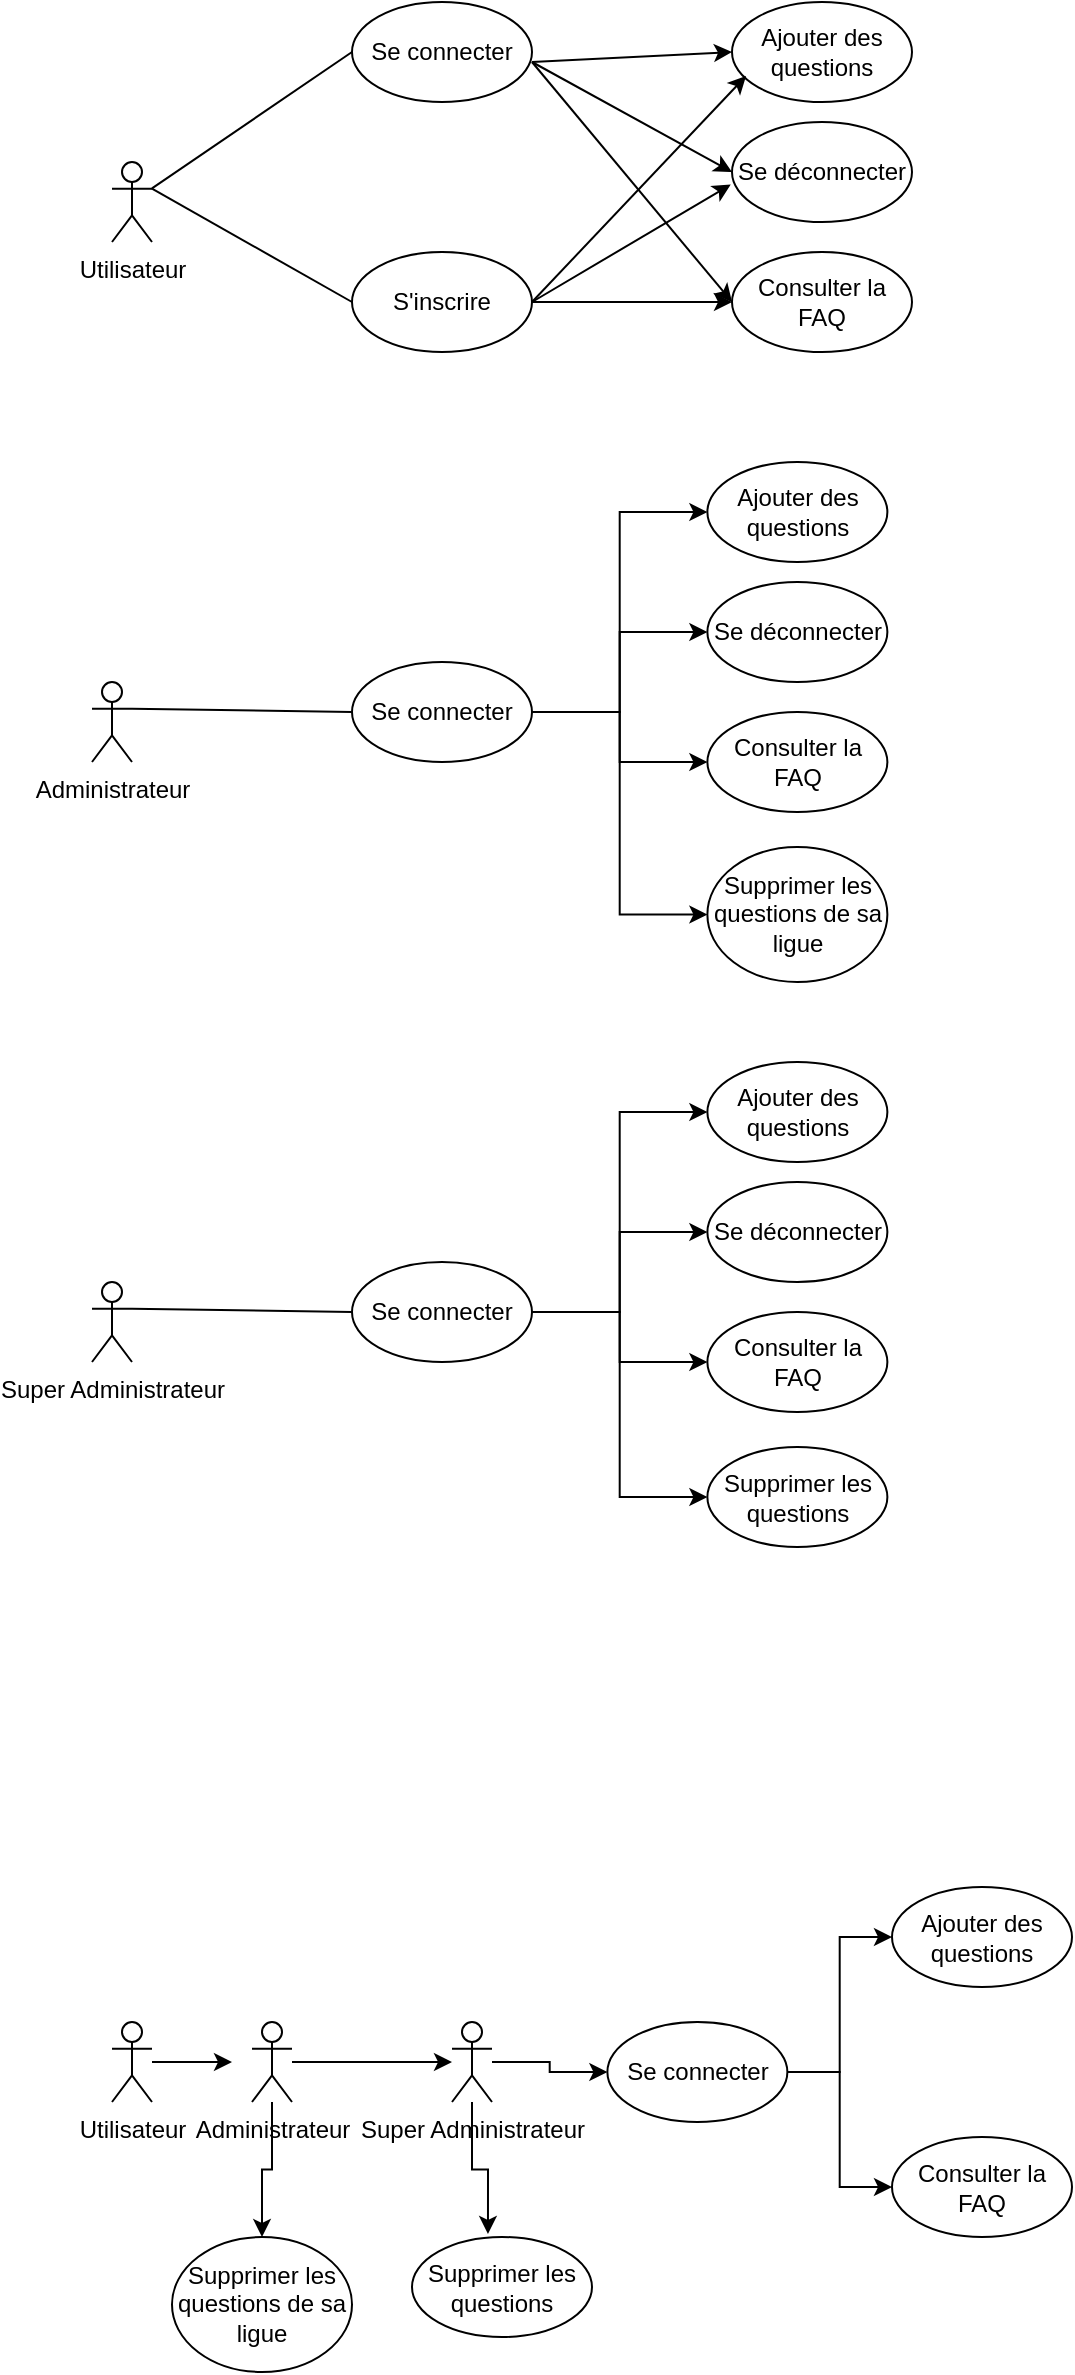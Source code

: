 <mxfile version="26.0.6">
  <diagram name="Page-1" id="Of2SfXi_-sZ_Qt9s-IUx">
    <mxGraphModel grid="1" page="1" gridSize="10" guides="1" tooltips="1" connect="1" arrows="1" fold="1" pageScale="1" pageWidth="827" pageHeight="1169" math="0" shadow="0">
      <root>
        <mxCell id="0" />
        <mxCell id="1" parent="0" />
        <mxCell id="SxbrXiQvdnvhCHwGPgeN-1" value="&lt;div&gt;Utilisateur&lt;/div&gt;" style="shape=umlActor;verticalLabelPosition=bottom;verticalAlign=top;html=1;outlineConnect=0;" vertex="1" parent="1">
          <mxGeometry x="50" y="640" width="20" height="40" as="geometry" />
        </mxCell>
        <mxCell id="SxbrXiQvdnvhCHwGPgeN-2" value="Se connecter" style="ellipse;whiteSpace=wrap;html=1;" vertex="1" parent="1">
          <mxGeometry x="170" y="560" width="90" height="50" as="geometry" />
        </mxCell>
        <mxCell id="SxbrXiQvdnvhCHwGPgeN-3" value="S&#39;inscrire" style="ellipse;whiteSpace=wrap;html=1;" vertex="1" parent="1">
          <mxGeometry x="170" y="685" width="90" height="50" as="geometry" />
        </mxCell>
        <mxCell id="iRRWC13ow-XvVhznx7Th-46" value="Consulter la FAQ" style="ellipse;whiteSpace=wrap;html=1;" vertex="1" parent="1">
          <mxGeometry x="360" y="685" width="90" height="50" as="geometry" />
        </mxCell>
        <mxCell id="SxbrXiQvdnvhCHwGPgeN-6" value="" style="endArrow=none;html=1;rounded=0;entryX=0;entryY=0.5;entryDx=0;entryDy=0;" edge="1" parent="1" source="SxbrXiQvdnvhCHwGPgeN-1" target="SxbrXiQvdnvhCHwGPgeN-2">
          <mxGeometry width="50" height="50" relative="1" as="geometry">
            <mxPoint x="100" y="660" as="sourcePoint" />
            <mxPoint x="150" y="610" as="targetPoint" />
          </mxGeometry>
        </mxCell>
        <mxCell id="iRRWC13ow-XvVhznx7Th-47" value="Ajouter des questions" style="ellipse;whiteSpace=wrap;html=1;" vertex="1" parent="1">
          <mxGeometry x="360" y="560" width="90" height="50" as="geometry" />
        </mxCell>
        <mxCell id="SxbrXiQvdnvhCHwGPgeN-7" value="" style="endArrow=none;html=1;rounded=0;entryX=0;entryY=0.5;entryDx=0;entryDy=0;exitX=1;exitY=0.333;exitDx=0;exitDy=0;exitPerimeter=0;" edge="1" parent="1" source="SxbrXiQvdnvhCHwGPgeN-1" target="SxbrXiQvdnvhCHwGPgeN-3">
          <mxGeometry width="50" height="50" relative="1" as="geometry">
            <mxPoint x="80" y="665" as="sourcePoint" />
            <mxPoint x="180" y="620" as="targetPoint" />
          </mxGeometry>
        </mxCell>
        <mxCell id="SxbrXiQvdnvhCHwGPgeN-11" value="Administrateur" style="shape=umlActor;verticalLabelPosition=bottom;verticalAlign=top;html=1;outlineConnect=0;" vertex="1" parent="1">
          <mxGeometry x="40" y="900" width="20" height="40" as="geometry" />
        </mxCell>
        <mxCell id="SxbrXiQvdnvhCHwGPgeN-12" value="Se déconnecter" style="ellipse;whiteSpace=wrap;html=1;" vertex="1" parent="1">
          <mxGeometry x="360" y="620" width="90" height="50" as="geometry" />
        </mxCell>
        <mxCell id="SxbrXiQvdnvhCHwGPgeN-25" style="edgeStyle=orthogonalEdgeStyle;rounded=0;orthogonalLoop=1;jettySize=auto;html=1;entryX=0;entryY=0.5;entryDx=0;entryDy=0;" edge="1" parent="1" source="SxbrXiQvdnvhCHwGPgeN-17" target="SxbrXiQvdnvhCHwGPgeN-21">
          <mxGeometry relative="1" as="geometry" />
        </mxCell>
        <mxCell id="SxbrXiQvdnvhCHwGPgeN-26" style="edgeStyle=orthogonalEdgeStyle;rounded=0;orthogonalLoop=1;jettySize=auto;html=1;entryX=0;entryY=0.5;entryDx=0;entryDy=0;" edge="1" parent="1" source="SxbrXiQvdnvhCHwGPgeN-17" target="SxbrXiQvdnvhCHwGPgeN-20">
          <mxGeometry relative="1" as="geometry" />
        </mxCell>
        <mxCell id="SxbrXiQvdnvhCHwGPgeN-27" style="edgeStyle=orthogonalEdgeStyle;rounded=0;orthogonalLoop=1;jettySize=auto;html=1;entryX=0;entryY=0.5;entryDx=0;entryDy=0;" edge="1" parent="1" source="SxbrXiQvdnvhCHwGPgeN-17" target="SxbrXiQvdnvhCHwGPgeN-19">
          <mxGeometry relative="1" as="geometry" />
        </mxCell>
        <mxCell id="SxbrXiQvdnvhCHwGPgeN-28" style="edgeStyle=orthogonalEdgeStyle;rounded=0;orthogonalLoop=1;jettySize=auto;html=1;entryX=0;entryY=0.5;entryDx=0;entryDy=0;" edge="1" parent="1" source="SxbrXiQvdnvhCHwGPgeN-17" target="SxbrXiQvdnvhCHwGPgeN-22">
          <mxGeometry relative="1" as="geometry" />
        </mxCell>
        <mxCell id="SxbrXiQvdnvhCHwGPgeN-18" value="" style="endArrow=none;html=1;rounded=0;entryX=0;entryY=0.5;entryDx=0;entryDy=0;exitX=1;exitY=0.333;exitDx=0;exitDy=0;exitPerimeter=0;" edge="1" parent="1" source="SxbrXiQvdnvhCHwGPgeN-11" target="SxbrXiQvdnvhCHwGPgeN-17">
          <mxGeometry width="50" height="50" relative="1" as="geometry">
            <mxPoint x="130" y="1040" as="sourcePoint" />
            <mxPoint x="180" y="990" as="targetPoint" />
          </mxGeometry>
        </mxCell>
        <mxCell id="SxbrXiQvdnvhCHwGPgeN-17" value="Se connecter" style="ellipse;whiteSpace=wrap;html=1;" vertex="1" parent="1">
          <mxGeometry x="170" y="890" width="90" height="50" as="geometry" />
        </mxCell>
        <mxCell id="SxbrXiQvdnvhCHwGPgeN-19" value="Consulter la FAQ" style="ellipse;whiteSpace=wrap;html=1;" vertex="1" parent="1">
          <mxGeometry x="347.69" y="915" width="90" height="50" as="geometry" />
        </mxCell>
        <mxCell id="SxbrXiQvdnvhCHwGPgeN-20" value="Se déconnecter" style="ellipse;whiteSpace=wrap;html=1;" vertex="1" parent="1">
          <mxGeometry x="347.69" y="850" width="90" height="50" as="geometry" />
        </mxCell>
        <mxCell id="SxbrXiQvdnvhCHwGPgeN-21" value="Ajouter des questions" style="ellipse;whiteSpace=wrap;html=1;" vertex="1" parent="1">
          <mxGeometry x="347.69" y="790" width="90" height="50" as="geometry" />
        </mxCell>
        <mxCell id="SxbrXiQvdnvhCHwGPgeN-22" value="Supprimer les questions de sa ligue" style="ellipse;whiteSpace=wrap;html=1;" vertex="1" parent="1">
          <mxGeometry x="347.69" y="982.5" width="90" height="67.5" as="geometry" />
        </mxCell>
        <mxCell id="SxbrXiQvdnvhCHwGPgeN-34" value="Super Administrateur" style="shape=umlActor;verticalLabelPosition=bottom;verticalAlign=top;html=1;outlineConnect=0;" vertex="1" parent="1">
          <mxGeometry x="40" y="1200" width="20" height="40" as="geometry" />
        </mxCell>
        <mxCell id="SxbrXiQvdnvhCHwGPgeN-35" style="edgeStyle=orthogonalEdgeStyle;rounded=0;orthogonalLoop=1;jettySize=auto;html=1;entryX=0;entryY=0.5;entryDx=0;entryDy=0;" edge="1" parent="1" source="SxbrXiQvdnvhCHwGPgeN-39" target="SxbrXiQvdnvhCHwGPgeN-43">
          <mxGeometry relative="1" as="geometry" />
        </mxCell>
        <mxCell id="SxbrXiQvdnvhCHwGPgeN-36" style="edgeStyle=orthogonalEdgeStyle;rounded=0;orthogonalLoop=1;jettySize=auto;html=1;entryX=0;entryY=0.5;entryDx=0;entryDy=0;" edge="1" parent="1" source="SxbrXiQvdnvhCHwGPgeN-39" target="SxbrXiQvdnvhCHwGPgeN-42">
          <mxGeometry relative="1" as="geometry" />
        </mxCell>
        <mxCell id="SxbrXiQvdnvhCHwGPgeN-37" style="edgeStyle=orthogonalEdgeStyle;rounded=0;orthogonalLoop=1;jettySize=auto;html=1;entryX=0;entryY=0.5;entryDx=0;entryDy=0;" edge="1" parent="1" source="SxbrXiQvdnvhCHwGPgeN-39" target="SxbrXiQvdnvhCHwGPgeN-41">
          <mxGeometry relative="1" as="geometry" />
        </mxCell>
        <mxCell id="SxbrXiQvdnvhCHwGPgeN-38" style="edgeStyle=orthogonalEdgeStyle;rounded=0;orthogonalLoop=1;jettySize=auto;html=1;entryX=0;entryY=0.5;entryDx=0;entryDy=0;" edge="1" parent="1" source="SxbrXiQvdnvhCHwGPgeN-39" target="SxbrXiQvdnvhCHwGPgeN-44">
          <mxGeometry relative="1" as="geometry" />
        </mxCell>
        <mxCell id="SxbrXiQvdnvhCHwGPgeN-39" value="Se connecter" style="ellipse;whiteSpace=wrap;html=1;" vertex="1" parent="1">
          <mxGeometry x="170" y="1190" width="90" height="50" as="geometry" />
        </mxCell>
        <mxCell id="SxbrXiQvdnvhCHwGPgeN-40" value="" style="endArrow=none;html=1;rounded=0;entryX=0;entryY=0.5;entryDx=0;entryDy=0;exitX=1;exitY=0.333;exitDx=0;exitDy=0;exitPerimeter=0;" edge="1" parent="1" source="SxbrXiQvdnvhCHwGPgeN-34" target="SxbrXiQvdnvhCHwGPgeN-39">
          <mxGeometry width="50" height="50" relative="1" as="geometry">
            <mxPoint x="130" y="1340" as="sourcePoint" />
            <mxPoint x="180" y="1290" as="targetPoint" />
          </mxGeometry>
        </mxCell>
        <mxCell id="SxbrXiQvdnvhCHwGPgeN-41" value="Consulter la FAQ" style="ellipse;whiteSpace=wrap;html=1;" vertex="1" parent="1">
          <mxGeometry x="347.69" y="1215" width="90" height="50" as="geometry" />
        </mxCell>
        <mxCell id="SxbrXiQvdnvhCHwGPgeN-42" value="Se déconnecter" style="ellipse;whiteSpace=wrap;html=1;" vertex="1" parent="1">
          <mxGeometry x="347.69" y="1150" width="90" height="50" as="geometry" />
        </mxCell>
        <mxCell id="SxbrXiQvdnvhCHwGPgeN-43" value="Ajouter des questions" style="ellipse;whiteSpace=wrap;html=1;" vertex="1" parent="1">
          <mxGeometry x="347.69" y="1090" width="90" height="50" as="geometry" />
        </mxCell>
        <mxCell id="SxbrXiQvdnvhCHwGPgeN-44" value="Supprimer les questions" style="ellipse;whiteSpace=wrap;html=1;" vertex="1" parent="1">
          <mxGeometry x="347.69" y="1282.5" width="90" height="50" as="geometry" />
        </mxCell>
        <mxCell id="iRRWC13ow-XvVhznx7Th-1337" value="" style="endArrow=classic;html=1;rounded=0;entryX=0.078;entryY=0.74;entryDx=0;entryDy=0;entryPerimeter=0;" edge="1" parent="1" target="iRRWC13ow-XvVhznx7Th-47">
          <mxGeometry width="50" height="50" relative="1" as="geometry">
            <mxPoint x="260" y="710" as="sourcePoint" />
            <mxPoint x="310" y="660" as="targetPoint" />
          </mxGeometry>
        </mxCell>
        <mxCell id="iRRWC13ow-XvVhznx7Th-1338" value="" style="endArrow=classic;html=1;rounded=0;entryX=0;entryY=0.5;entryDx=0;entryDy=0;" edge="1" parent="1" target="iRRWC13ow-XvVhznx7Th-47">
          <mxGeometry width="50" height="50" relative="1" as="geometry">
            <mxPoint x="260" y="590" as="sourcePoint" />
            <mxPoint x="310" y="540" as="targetPoint" />
          </mxGeometry>
        </mxCell>
        <mxCell id="iRRWC13ow-XvVhznx7Th-1339" value="" style="endArrow=classic;html=1;rounded=0;entryX=0;entryY=0.5;entryDx=0;entryDy=0;" edge="1" parent="1" target="SxbrXiQvdnvhCHwGPgeN-12">
          <mxGeometry width="50" height="50" relative="1" as="geometry">
            <mxPoint x="260" y="590" as="sourcePoint" />
            <mxPoint x="310" y="540" as="targetPoint" />
          </mxGeometry>
        </mxCell>
        <mxCell id="iRRWC13ow-XvVhznx7Th-1340" value="" style="endArrow=classic;html=1;rounded=0;entryX=0;entryY=0.5;entryDx=0;entryDy=0;" edge="1" parent="1" target="iRRWC13ow-XvVhznx7Th-46">
          <mxGeometry width="50" height="50" relative="1" as="geometry">
            <mxPoint x="260" y="590" as="sourcePoint" />
            <mxPoint x="310" y="540" as="targetPoint" />
          </mxGeometry>
        </mxCell>
        <mxCell id="iRRWC13ow-XvVhznx7Th-1341" value="" style="endArrow=classic;html=1;rounded=0;entryX=-0.007;entryY=0.626;entryDx=0;entryDy=0;entryPerimeter=0;" edge="1" parent="1" target="SxbrXiQvdnvhCHwGPgeN-12">
          <mxGeometry width="50" height="50" relative="1" as="geometry">
            <mxPoint x="260" y="710" as="sourcePoint" />
            <mxPoint x="310" y="660" as="targetPoint" />
          </mxGeometry>
        </mxCell>
        <mxCell id="iRRWC13ow-XvVhznx7Th-1342" value="" style="endArrow=classic;html=1;rounded=0;entryX=0;entryY=0.5;entryDx=0;entryDy=0;" edge="1" parent="1" target="iRRWC13ow-XvVhznx7Th-46">
          <mxGeometry width="50" height="50" relative="1" as="geometry">
            <mxPoint x="260" y="710" as="sourcePoint" />
            <mxPoint x="320" y="690" as="targetPoint" />
          </mxGeometry>
        </mxCell>
        <mxCell id="G6eJ2JlwLwDosw1pverg-1" style="edgeStyle=orthogonalEdgeStyle;rounded=0;orthogonalLoop=1;jettySize=auto;html=1;" edge="1" parent="1" source="SxbrXiQvdnvhCHwGPgeN-47">
          <mxGeometry relative="1" as="geometry">
            <mxPoint x="110" y="1590" as="targetPoint" />
          </mxGeometry>
        </mxCell>
        <mxCell id="SxbrXiQvdnvhCHwGPgeN-47" value="Utilisateur" style="shape=umlActor;verticalLabelPosition=bottom;verticalAlign=top;html=1;outlineConnect=0;" vertex="1" parent="1">
          <mxGeometry x="50" y="1570" width="20" height="40" as="geometry" />
        </mxCell>
        <mxCell id="G6eJ2JlwLwDosw1pverg-2" style="edgeStyle=orthogonalEdgeStyle;rounded=0;orthogonalLoop=1;jettySize=auto;html=1;" edge="1" parent="1" source="SxbrXiQvdnvhCHwGPgeN-50" target="SxbrXiQvdnvhCHwGPgeN-51">
          <mxGeometry relative="1" as="geometry" />
        </mxCell>
        <mxCell id="G6eJ2JlwLwDosw1pverg-7" style="edgeStyle=orthogonalEdgeStyle;rounded=0;orthogonalLoop=1;jettySize=auto;html=1;entryX=0.5;entryY=0;entryDx=0;entryDy=0;" edge="1" parent="1" source="SxbrXiQvdnvhCHwGPgeN-50" target="SxbrXiQvdnvhCHwGPgeN-55">
          <mxGeometry relative="1" as="geometry" />
        </mxCell>
        <mxCell id="SxbrXiQvdnvhCHwGPgeN-50" value="Administrateur&lt;div&gt;&lt;br&gt;&lt;/div&gt;" style="shape=umlActor;verticalLabelPosition=bottom;verticalAlign=top;html=1;outlineConnect=0;" vertex="1" parent="1">
          <mxGeometry x="120" y="1570" width="20" height="40" as="geometry" />
        </mxCell>
        <mxCell id="G6eJ2JlwLwDosw1pverg-3" style="edgeStyle=orthogonalEdgeStyle;rounded=0;orthogonalLoop=1;jettySize=auto;html=1;entryX=0;entryY=0.5;entryDx=0;entryDy=0;" edge="1" parent="1" source="SxbrXiQvdnvhCHwGPgeN-51" target="SxbrXiQvdnvhCHwGPgeN-52">
          <mxGeometry relative="1" as="geometry" />
        </mxCell>
        <mxCell id="SxbrXiQvdnvhCHwGPgeN-51" value="Super Administrateur" style="shape=umlActor;verticalLabelPosition=bottom;verticalAlign=top;html=1;outlineConnect=0;" vertex="1" parent="1">
          <mxGeometry x="220" y="1570" width="20" height="40" as="geometry" />
        </mxCell>
        <mxCell id="G6eJ2JlwLwDosw1pverg-4" style="edgeStyle=orthogonalEdgeStyle;rounded=0;orthogonalLoop=1;jettySize=auto;html=1;entryX=0;entryY=0.5;entryDx=0;entryDy=0;" edge="1" parent="1" source="SxbrXiQvdnvhCHwGPgeN-52" target="SxbrXiQvdnvhCHwGPgeN-54">
          <mxGeometry relative="1" as="geometry" />
        </mxCell>
        <mxCell id="G6eJ2JlwLwDosw1pverg-5" style="edgeStyle=orthogonalEdgeStyle;rounded=0;orthogonalLoop=1;jettySize=auto;html=1;entryX=0;entryY=0.5;entryDx=0;entryDy=0;" edge="1" parent="1" source="SxbrXiQvdnvhCHwGPgeN-52" target="SxbrXiQvdnvhCHwGPgeN-53">
          <mxGeometry relative="1" as="geometry" />
        </mxCell>
        <mxCell id="SxbrXiQvdnvhCHwGPgeN-52" value="Se connecter" style="ellipse;whiteSpace=wrap;html=1;" vertex="1" parent="1">
          <mxGeometry x="297.69" y="1570" width="90" height="50" as="geometry" />
        </mxCell>
        <mxCell id="SxbrXiQvdnvhCHwGPgeN-53" value="Consulter la FAQ" style="ellipse;whiteSpace=wrap;html=1;" vertex="1" parent="1">
          <mxGeometry x="440" y="1627.5" width="90" height="50" as="geometry" />
        </mxCell>
        <mxCell id="SxbrXiQvdnvhCHwGPgeN-54" value="Ajouter des questions" style="ellipse;whiteSpace=wrap;html=1;" vertex="1" parent="1">
          <mxGeometry x="440" y="1502.5" width="90" height="50" as="geometry" />
        </mxCell>
        <mxCell id="SxbrXiQvdnvhCHwGPgeN-55" value="Supprimer les questions de sa ligue" style="ellipse;whiteSpace=wrap;html=1;" vertex="1" parent="1">
          <mxGeometry x="80" y="1677.5" width="90" height="67.5" as="geometry" />
        </mxCell>
        <mxCell id="SxbrXiQvdnvhCHwGPgeN-56" value="Supprimer les questions" style="ellipse;whiteSpace=wrap;html=1;" vertex="1" parent="1">
          <mxGeometry x="200" y="1677.5" width="90" height="50" as="geometry" />
        </mxCell>
        <mxCell id="G6eJ2JlwLwDosw1pverg-6" style="edgeStyle=orthogonalEdgeStyle;rounded=0;orthogonalLoop=1;jettySize=auto;html=1;entryX=0.422;entryY=-0.03;entryDx=0;entryDy=0;entryPerimeter=0;" edge="1" parent="1" source="SxbrXiQvdnvhCHwGPgeN-51" target="SxbrXiQvdnvhCHwGPgeN-56">
          <mxGeometry relative="1" as="geometry" />
        </mxCell>
      </root>
    </mxGraphModel>
  </diagram>
</mxfile>
